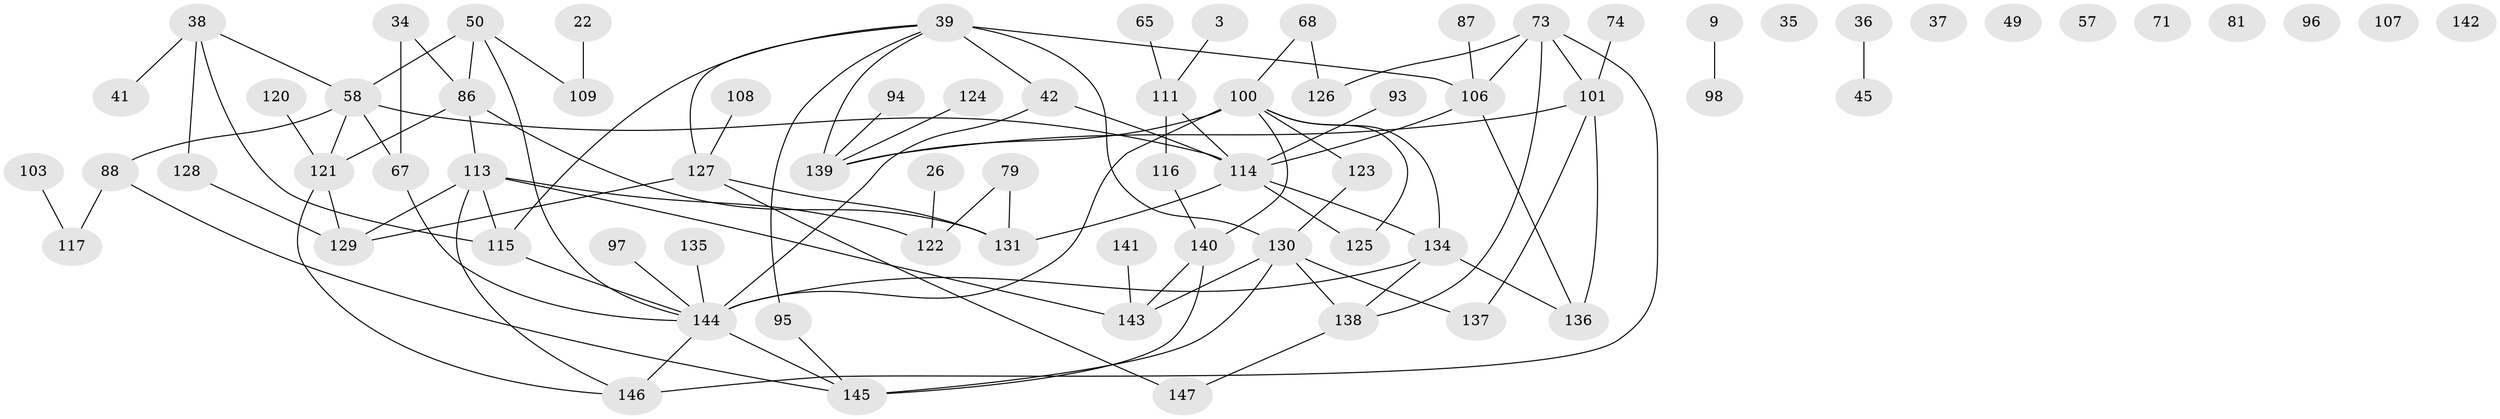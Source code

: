// original degree distribution, {2: 0.25170068027210885, 1: 0.20408163265306123, 3: 0.24489795918367346, 4: 0.1292517006802721, 5: 0.06802721088435375, 6: 0.027210884353741496, 0: 0.061224489795918366, 7: 0.013605442176870748}
// Generated by graph-tools (version 1.1) at 2025/39/03/09/25 04:39:02]
// undirected, 73 vertices, 98 edges
graph export_dot {
graph [start="1"]
  node [color=gray90,style=filled];
  3;
  9;
  22;
  26;
  34;
  35;
  36;
  37;
  38;
  39 [super="+4+31+20"];
  41;
  42;
  45;
  49;
  50 [super="+40"];
  57;
  58 [super="+27"];
  65;
  67;
  68;
  71;
  73 [super="+52+64"];
  74;
  79 [super="+10"];
  81;
  86;
  87;
  88 [super="+2"];
  93;
  94;
  95;
  96;
  97;
  98;
  100 [super="+24+59+82"];
  101;
  103;
  106 [super="+104+62"];
  107;
  108;
  109;
  111;
  113 [super="+23+33+76"];
  114 [super="+5"];
  115 [super="+6+7+32+54"];
  116;
  117 [super="+89"];
  120;
  121 [super="+110"];
  122;
  123;
  124;
  125;
  126;
  127 [super="+119"];
  128;
  129 [super="+84+118+99"];
  130 [super="+72"];
  131 [super="+83"];
  134 [super="+12+102"];
  135;
  136 [super="+43+92"];
  137;
  138 [super="+91+132+133"];
  139 [super="+66+1+56+105"];
  140;
  141;
  142;
  143;
  144 [super="+13+80+112"];
  145;
  146 [super="+48"];
  147;
  3 -- 111;
  9 -- 98;
  22 -- 109;
  26 -- 122;
  34 -- 67;
  34 -- 86;
  36 -- 45;
  38 -- 41;
  38 -- 128;
  38 -- 58;
  38 -- 115;
  39 -- 139;
  39 -- 130 [weight=2];
  39 -- 115;
  39 -- 42;
  39 -- 95;
  39 -- 127;
  39 -- 106;
  42 -- 114;
  42 -- 144;
  50 -- 58 [weight=3];
  50 -- 109;
  50 -- 86;
  50 -- 144;
  58 -- 67 [weight=2];
  58 -- 114;
  58 -- 88 [weight=2];
  58 -- 121;
  65 -- 111;
  67 -- 144;
  68 -- 126;
  68 -- 100;
  73 -- 126;
  73 -- 146;
  73 -- 101 [weight=2];
  73 -- 106;
  73 -- 138;
  74 -- 101;
  79 -- 122 [weight=2];
  79 -- 131 [weight=2];
  86 -- 121 [weight=2];
  86 -- 131;
  86 -- 113 [weight=2];
  87 -- 106;
  88 -- 145;
  88 -- 117;
  93 -- 114;
  94 -- 139;
  95 -- 145;
  97 -- 144;
  100 -- 125;
  100 -- 144 [weight=2];
  100 -- 134;
  100 -- 123;
  100 -- 140;
  100 -- 139;
  101 -- 136;
  101 -- 137;
  101 -- 139;
  103 -- 117;
  106 -- 114;
  106 -- 136;
  108 -- 127;
  111 -- 116;
  111 -- 114;
  113 -- 146;
  113 -- 122;
  113 -- 143;
  113 -- 115;
  113 -- 129 [weight=2];
  114 -- 125;
  114 -- 131;
  114 -- 134 [weight=2];
  115 -- 144;
  116 -- 140;
  120 -- 121;
  121 -- 129;
  121 -- 146;
  123 -- 130;
  124 -- 139;
  127 -- 147;
  127 -- 129;
  127 -- 131;
  128 -- 129;
  130 -- 145 [weight=2];
  130 -- 137;
  130 -- 143;
  130 -- 138;
  134 -- 136;
  134 -- 144 [weight=3];
  134 -- 138;
  135 -- 144;
  138 -- 147;
  140 -- 143;
  140 -- 145;
  141 -- 143;
  144 -- 145;
  144 -- 146;
}
